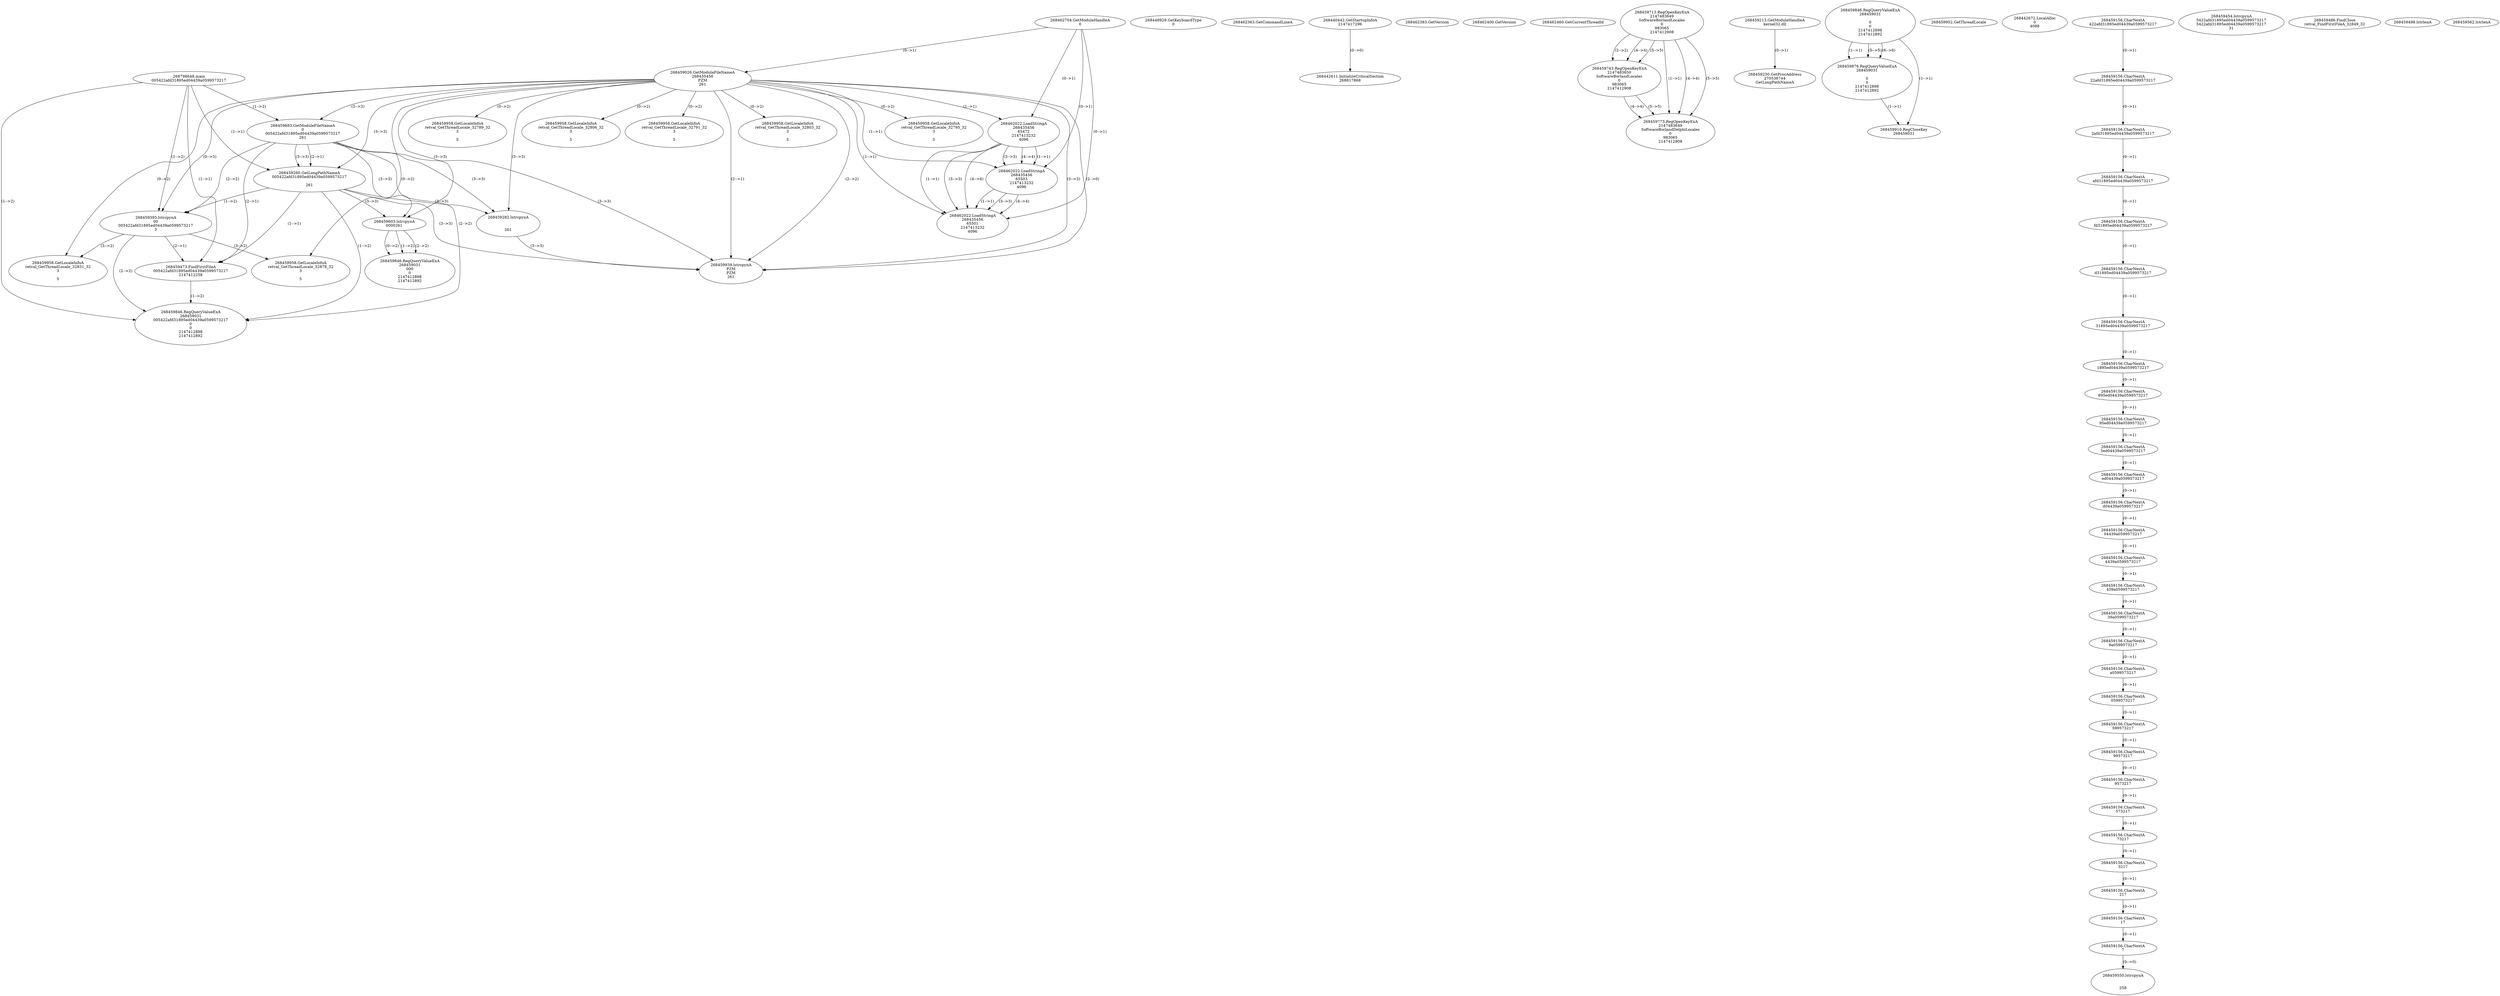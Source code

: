 // Global SCDG with merge call
digraph {
	0 [label="268798648.main
005422afd31895ed04439a0599573217"]
	1 [label="268462704.GetModuleHandleA
0"]
	2 [label="268448929.GetKeyboardType
0"]
	3 [label="268462363.GetCommandLineA
"]
	4 [label="268440442.GetStartupInfoA
2147417296"]
	5 [label="268462383.GetVersion
"]
	6 [label="268462400.GetVersion
"]
	7 [label="268462460.GetCurrentThreadId
"]
	8 [label="268459026.GetModuleFileNameA
268435456
PZM
261"]
	1 -> 8 [label="(0-->1)"]
	9 [label="268459683.GetModuleFileNameA
0
005422afd31895ed04439a0599573217
261"]
	0 -> 9 [label="(1-->2)"]
	8 -> 9 [label="(3-->3)"]
	10 [label="268459713.RegOpenKeyExA
2147483649
Software\Borland\Locales
0
983065
2147412908"]
	11 [label="268459213.GetModuleHandleA
kernel32.dll"]
	12 [label="268459230.GetProcAddress
270536744
GetLongPathNameA"]
	11 -> 12 [label="(0-->1)"]
	13 [label="268459260.GetLongPathNameA
005422afd31895ed04439a0599573217

261"]
	0 -> 13 [label="(1-->1)"]
	9 -> 13 [label="(2-->1)"]
	8 -> 13 [label="(3-->3)"]
	9 -> 13 [label="(3-->3)"]
	14 [label="268459282.lstrcpynA


261"]
	8 -> 14 [label="(3-->3)"]
	9 -> 14 [label="(3-->3)"]
	13 -> 14 [label="(3-->3)"]
	15 [label="268459846.RegQueryValueExA
268459031

0
0
2147412898
2147412892"]
	16 [label="268459876.RegQueryValueExA
268459031

0
0
2147412898
2147412892"]
	15 -> 16 [label="(1-->1)"]
	15 -> 16 [label="(5-->5)"]
	15 -> 16 [label="(6-->6)"]
	17 [label="268459910.RegCloseKey
268459031"]
	15 -> 17 [label="(1-->1)"]
	16 -> 17 [label="(1-->1)"]
	18 [label="268459939.lstrcpynA
PZM
PZM
261"]
	8 -> 18 [label="(2-->1)"]
	8 -> 18 [label="(2-->2)"]
	8 -> 18 [label="(3-->3)"]
	9 -> 18 [label="(3-->3)"]
	13 -> 18 [label="(3-->3)"]
	14 -> 18 [label="(3-->3)"]
	8 -> 18 [label="(2-->0)"]
	19 [label="268459952.GetThreadLocale
"]
	20 [label="268459958.GetLocaleInfoA
retval_GetThreadLocale_32795_32
3

5"]
	8 -> 20 [label="(0-->2)"]
	21 [label="268462022.LoadStringA
268435456
65472
2147413232
4096"]
	1 -> 21 [label="(0-->1)"]
	8 -> 21 [label="(1-->1)"]
	22 [label="268442611.InitializeCriticalSection
268817868"]
	4 -> 22 [label="(0-->0)"]
	23 [label="268442672.LocalAlloc
0
4088"]
	24 [label="268459395.lstrcpynA
00
005422afd31895ed04439a0599573217
3"]
	0 -> 24 [label="(1-->2)"]
	9 -> 24 [label="(2-->2)"]
	13 -> 24 [label="(1-->2)"]
	8 -> 24 [label="(0-->3)"]
	25 [label="268459156.CharNextA
422afd31895ed04439a0599573217"]
	26 [label="268459156.CharNextA
22afd31895ed04439a0599573217"]
	25 -> 26 [label="(0-->1)"]
	27 [label="268459156.CharNextA
2afd31895ed04439a0599573217"]
	26 -> 27 [label="(0-->1)"]
	28 [label="268459156.CharNextA
afd31895ed04439a0599573217"]
	27 -> 28 [label="(0-->1)"]
	29 [label="268459156.CharNextA
fd31895ed04439a0599573217"]
	28 -> 29 [label="(0-->1)"]
	30 [label="268459156.CharNextA
d31895ed04439a0599573217"]
	29 -> 30 [label="(0-->1)"]
	31 [label="268459156.CharNextA
31895ed04439a0599573217"]
	30 -> 31 [label="(0-->1)"]
	32 [label="268459156.CharNextA
1895ed04439a0599573217"]
	31 -> 32 [label="(0-->1)"]
	33 [label="268459156.CharNextA
895ed04439a0599573217"]
	32 -> 33 [label="(0-->1)"]
	34 [label="268459156.CharNextA
95ed04439a0599573217"]
	33 -> 34 [label="(0-->1)"]
	35 [label="268459156.CharNextA
5ed04439a0599573217"]
	34 -> 35 [label="(0-->1)"]
	36 [label="268459156.CharNextA
ed04439a0599573217"]
	35 -> 36 [label="(0-->1)"]
	37 [label="268459156.CharNextA
d04439a0599573217"]
	36 -> 37 [label="(0-->1)"]
	38 [label="268459156.CharNextA
04439a0599573217"]
	37 -> 38 [label="(0-->1)"]
	39 [label="268459156.CharNextA
4439a0599573217"]
	38 -> 39 [label="(0-->1)"]
	40 [label="268459156.CharNextA
439a0599573217"]
	39 -> 40 [label="(0-->1)"]
	41 [label="268459156.CharNextA
39a0599573217"]
	40 -> 41 [label="(0-->1)"]
	42 [label="268459156.CharNextA
9a0599573217"]
	41 -> 42 [label="(0-->1)"]
	43 [label="268459156.CharNextA
a0599573217"]
	42 -> 43 [label="(0-->1)"]
	44 [label="268459156.CharNextA
0599573217"]
	43 -> 44 [label="(0-->1)"]
	45 [label="268459156.CharNextA
599573217"]
	44 -> 45 [label="(0-->1)"]
	46 [label="268459156.CharNextA
99573217"]
	45 -> 46 [label="(0-->1)"]
	47 [label="268459156.CharNextA
9573217"]
	46 -> 47 [label="(0-->1)"]
	48 [label="268459156.CharNextA
573217"]
	47 -> 48 [label="(0-->1)"]
	49 [label="268459156.CharNextA
73217"]
	48 -> 49 [label="(0-->1)"]
	50 [label="268459156.CharNextA
3217"]
	49 -> 50 [label="(0-->1)"]
	51 [label="268459156.CharNextA
217"]
	50 -> 51 [label="(0-->1)"]
	52 [label="268459156.CharNextA
17"]
	51 -> 52 [label="(0-->1)"]
	53 [label="268459156.CharNextA
7"]
	52 -> 53 [label="(0-->1)"]
	54 [label="268459454.lstrcpynA
5422afd31895ed04439a0599573217
5422afd31895ed04439a0599573217
31"]
	55 [label="268459473.FindFirstFileA
005422afd31895ed04439a0599573217
2147412258"]
	0 -> 55 [label="(1-->1)"]
	9 -> 55 [label="(2-->1)"]
	13 -> 55 [label="(1-->1)"]
	24 -> 55 [label="(2-->1)"]
	56 [label="268459846.RegQueryValueExA
268459031
005422afd31895ed04439a0599573217
0
0
2147412898
2147412892"]
	0 -> 56 [label="(1-->2)"]
	9 -> 56 [label="(2-->2)"]
	13 -> 56 [label="(1-->2)"]
	24 -> 56 [label="(2-->2)"]
	55 -> 56 [label="(1-->2)"]
	57 [label="268459958.GetLocaleInfoA
retval_GetThreadLocale_32831_32
3

5"]
	8 -> 57 [label="(0-->2)"]
	24 -> 57 [label="(3-->2)"]
	58 [label="268462022.LoadStringA
268435456
65503
2147413232
4096"]
	1 -> 58 [label="(0-->1)"]
	8 -> 58 [label="(1-->1)"]
	21 -> 58 [label="(1-->1)"]
	21 -> 58 [label="(3-->3)"]
	21 -> 58 [label="(4-->4)"]
	59 [label="268459743.RegOpenKeyExA
2147483650
Software\Borland\Locales
0
983065
2147412908"]
	10 -> 59 [label="(2-->2)"]
	10 -> 59 [label="(4-->4)"]
	10 -> 59 [label="(5-->5)"]
	60 [label="268459773.RegOpenKeyExA
2147483649
Software\Borland\Delphi\Locales
0
983065
2147412908"]
	10 -> 60 [label="(1-->1)"]
	10 -> 60 [label="(4-->4)"]
	59 -> 60 [label="(4-->4)"]
	10 -> 60 [label="(5-->5)"]
	59 -> 60 [label="(5-->5)"]
	61 [label="268459486.FindClose
retval_FindFirstFileA_32849_32"]
	62 [label="268459498.lstrlenA
"]
	63 [label="268459550.lstrcpynA


258"]
	53 -> 63 [label="(0-->0)"]
	64 [label="268459562.lstrlenA
"]
	65 [label="268459603.lstrcpynA
00\
00\
261"]
	8 -> 65 [label="(3-->3)"]
	9 -> 65 [label="(3-->3)"]
	13 -> 65 [label="(3-->3)"]
	66 [label="268459846.RegQueryValueExA
268459031
00\
0
0
2147412898
2147412892"]
	65 -> 66 [label="(1-->2)"]
	65 -> 66 [label="(2-->2)"]
	65 -> 66 [label="(0-->2)"]
	67 [label="268459958.GetLocaleInfoA
retval_GetThreadLocale_32878_32
3

5"]
	8 -> 67 [label="(0-->2)"]
	24 -> 67 [label="(3-->2)"]
	68 [label="268459958.GetLocaleInfoA
retval_GetThreadLocale_32789_32
3

5"]
	8 -> 68 [label="(0-->2)"]
	69 [label="268462022.LoadStringA
268435456
65501
2147413232
4096"]
	1 -> 69 [label="(0-->1)"]
	8 -> 69 [label="(1-->1)"]
	21 -> 69 [label="(1-->1)"]
	58 -> 69 [label="(1-->1)"]
	21 -> 69 [label="(3-->3)"]
	58 -> 69 [label="(3-->3)"]
	21 -> 69 [label="(4-->4)"]
	58 -> 69 [label="(4-->4)"]
	70 [label="268459958.GetLocaleInfoA
retval_GetThreadLocale_32806_32
3

5"]
	8 -> 70 [label="(0-->2)"]
	71 [label="268459958.GetLocaleInfoA
retval_GetThreadLocale_32791_32
3

5"]
	8 -> 71 [label="(0-->2)"]
	72 [label="268459958.GetLocaleInfoA
retval_GetThreadLocale_32803_32
3

5"]
	8 -> 72 [label="(0-->2)"]
}
